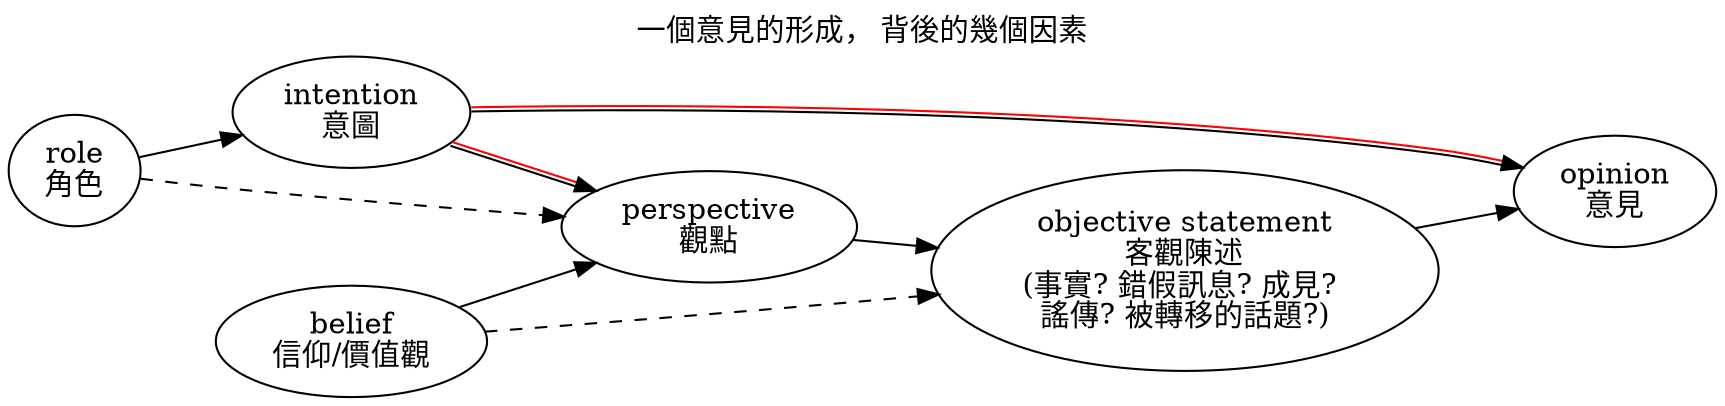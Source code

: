 // dot -Tsvg graphic-workflow.dot -o graphic-workflow.svg
digraph "一個意見的形成， 背後的幾個因素" {

    label = "一個意見的形成， 背後的幾個因素";
    labelloc = "t";
    rankdir = "LR";
    overlap = scale;
    compound = true;

    belief [ label="belief\n信仰/價值觀" ];
    role [ label="role\n角色" ];
    perspective [ label="perspective\n觀點" ];
    opinion [ label="opinion\n意見" ];
    intention [ label="intention\n意圖" ];
    obj_statement [ label="objective statement\n客觀陳述\n(事實? 錯假訊息? 成見? \n謠傳? 被轉移的話題?)" ];

    belief -> perspective;
    belief -> obj_statement [ style="dashed" ];
    intention -> perspective [ color="black:red" ];
    role -> intention;
    perspective -> obj_statement -> opinion;
    role -> perspective [ style="dashed" ];
    intention -> opinion [ color="black:red" ];
}

